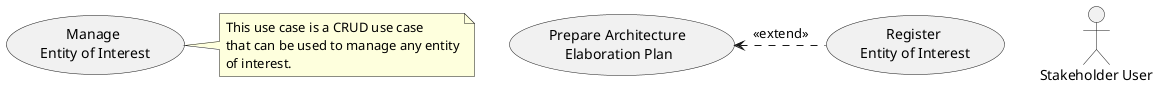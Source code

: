 @startuml General Use Case

actor :Stakeholder User: as Stakeholder

usecase (Register \nEntity of Interest) as REoI
usecase (Manage \nEntity of Interest) as MEoI
usecase (Prepare Architecture \nElaboration Plan) as PAEP

note right of MEoI
  This use case is a CRUD use case
  that can be used to manage any entity
  of interest.
end note


PAEP <. REoI : <<extend>>

@enduml